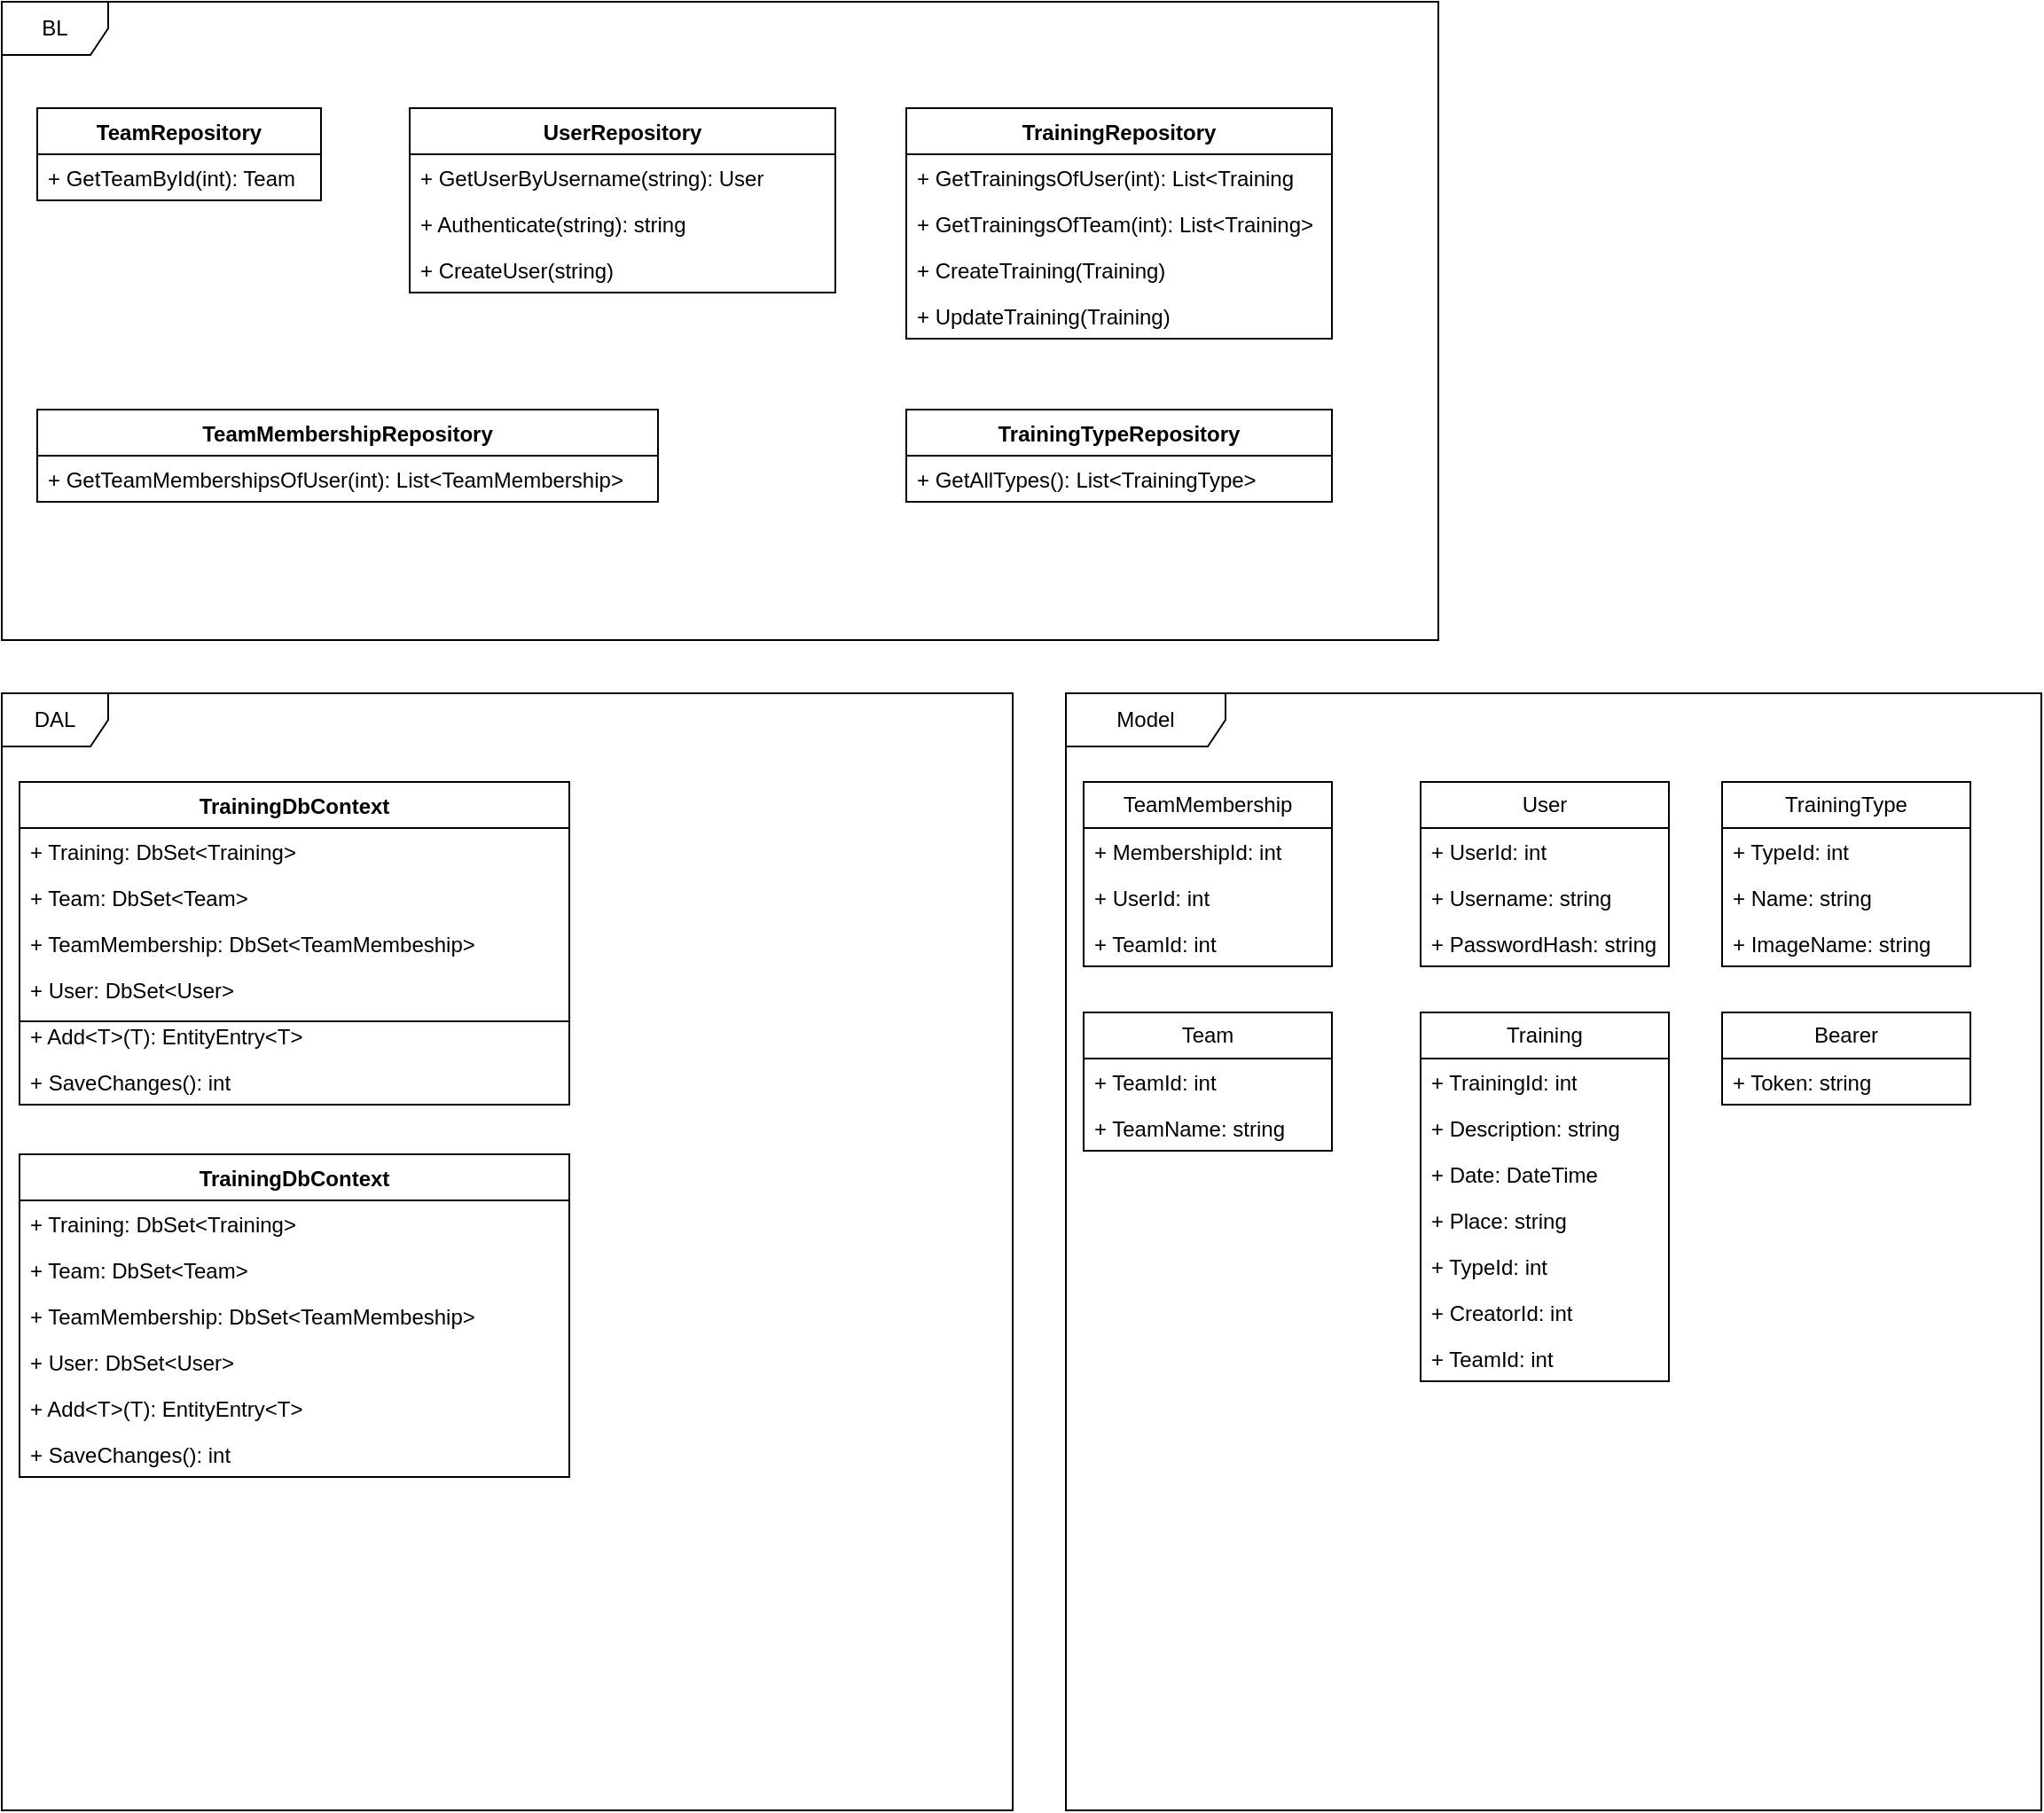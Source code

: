 <mxfile version="24.4.0" type="device">
  <diagram name="Seite-1" id="uMjXxmkkuZeeh5AHUWgY">
    <mxGraphModel dx="1134" dy="780" grid="1" gridSize="10" guides="1" tooltips="1" connect="1" arrows="1" fold="1" page="1" pageScale="1" pageWidth="827" pageHeight="1169" math="0" shadow="0">
      <root>
        <mxCell id="0" />
        <mxCell id="1" parent="0" />
        <mxCell id="NLblKemPKj1aHI5OshAv-1" value="TrainingDbContext" style="swimlane;fontStyle=1;align=center;verticalAlign=top;childLayout=stackLayout;horizontal=1;startSize=26;horizontalStack=0;resizeParent=1;resizeParentMax=0;resizeLast=0;collapsible=1;marginBottom=0;whiteSpace=wrap;html=1;" parent="1" vertex="1">
          <mxGeometry x="10" y="440" width="310" height="182" as="geometry" />
        </mxCell>
        <mxCell id="NLblKemPKj1aHI5OshAv-2" value="+ Training: DbSet&amp;lt;Training&amp;gt;" style="text;strokeColor=none;fillColor=none;align=left;verticalAlign=top;spacingLeft=4;spacingRight=4;overflow=hidden;rotatable=0;points=[[0,0.5],[1,0.5]];portConstraint=eastwest;whiteSpace=wrap;html=1;" parent="NLblKemPKj1aHI5OshAv-1" vertex="1">
          <mxGeometry y="26" width="310" height="26" as="geometry" />
        </mxCell>
        <mxCell id="NLblKemPKj1aHI5OshAv-17" value="+ Team: DbSet&amp;lt;Team&amp;gt;" style="text;strokeColor=none;fillColor=none;align=left;verticalAlign=top;spacingLeft=4;spacingRight=4;overflow=hidden;rotatable=0;points=[[0,0.5],[1,0.5]];portConstraint=eastwest;whiteSpace=wrap;html=1;" parent="NLblKemPKj1aHI5OshAv-1" vertex="1">
          <mxGeometry y="52" width="310" height="26" as="geometry" />
        </mxCell>
        <mxCell id="NLblKemPKj1aHI5OshAv-18" value="+ TeamMembership: DbSet&amp;lt;TeamMembeship&amp;gt;" style="text;strokeColor=none;fillColor=none;align=left;verticalAlign=top;spacingLeft=4;spacingRight=4;overflow=hidden;rotatable=0;points=[[0,0.5],[1,0.5]];portConstraint=eastwest;whiteSpace=wrap;html=1;" parent="NLblKemPKj1aHI5OshAv-1" vertex="1">
          <mxGeometry y="78" width="310" height="26" as="geometry" />
        </mxCell>
        <mxCell id="NLblKemPKj1aHI5OshAv-19" value="+ User: DbSet&amp;lt;User&amp;gt;" style="text;strokeColor=none;fillColor=none;align=left;verticalAlign=top;spacingLeft=4;spacingRight=4;overflow=hidden;rotatable=0;points=[[0,0.5],[1,0.5]];portConstraint=eastwest;whiteSpace=wrap;html=1;" parent="NLblKemPKj1aHI5OshAv-1" vertex="1">
          <mxGeometry y="104" width="310" height="26" as="geometry" />
        </mxCell>
        <mxCell id="NLblKemPKj1aHI5OshAv-21" value="+ Add&amp;lt;T&amp;gt;(T): EntityEntry&amp;lt;T&amp;gt;" style="text;strokeColor=none;fillColor=none;align=left;verticalAlign=top;spacingLeft=4;spacingRight=4;overflow=hidden;rotatable=0;points=[[0,0.5],[1,0.5]];portConstraint=eastwest;whiteSpace=wrap;html=1;" parent="NLblKemPKj1aHI5OshAv-1" vertex="1">
          <mxGeometry y="130" width="310" height="26" as="geometry" />
        </mxCell>
        <mxCell id="NLblKemPKj1aHI5OshAv-22" value="+ SaveChanges(): int" style="text;strokeColor=none;fillColor=none;align=left;verticalAlign=top;spacingLeft=4;spacingRight=4;overflow=hidden;rotatable=0;points=[[0,0.5],[1,0.5]];portConstraint=eastwest;whiteSpace=wrap;html=1;" parent="NLblKemPKj1aHI5OshAv-1" vertex="1">
          <mxGeometry y="156" width="310" height="26" as="geometry" />
        </mxCell>
        <mxCell id="NLblKemPKj1aHI5OshAv-7" value="DAL" style="shape=umlFrame;whiteSpace=wrap;html=1;pointerEvents=0;" parent="1" vertex="1">
          <mxGeometry y="390" width="570" height="630" as="geometry" />
        </mxCell>
        <mxCell id="NLblKemPKj1aHI5OshAv-23" value="" style="line;strokeWidth=1;fillColor=none;align=left;verticalAlign=middle;spacingTop=-1;spacingLeft=3;spacingRight=3;rotatable=0;labelPosition=right;points=[];portConstraint=eastwest;strokeColor=inherit;" parent="1" vertex="1">
          <mxGeometry x="10" y="571" width="310" height="8" as="geometry" />
        </mxCell>
        <mxCell id="NLblKemPKj1aHI5OshAv-24" value="Bearer" style="swimlane;fontStyle=0;childLayout=stackLayout;horizontal=1;startSize=26;fillColor=none;horizontalStack=0;resizeParent=1;resizeParentMax=0;resizeLast=0;collapsible=1;marginBottom=0;whiteSpace=wrap;html=1;" parent="1" vertex="1">
          <mxGeometry x="970" y="570" width="140" height="52" as="geometry" />
        </mxCell>
        <mxCell id="NLblKemPKj1aHI5OshAv-25" value="+ Token: string" style="text;strokeColor=none;fillColor=none;align=left;verticalAlign=top;spacingLeft=4;spacingRight=4;overflow=hidden;rotatable=0;points=[[0,0.5],[1,0.5]];portConstraint=eastwest;whiteSpace=wrap;html=1;" parent="NLblKemPKj1aHI5OshAv-24" vertex="1">
          <mxGeometry y="26" width="140" height="26" as="geometry" />
        </mxCell>
        <mxCell id="NLblKemPKj1aHI5OshAv-32" value="TeamMembership" style="swimlane;fontStyle=0;childLayout=stackLayout;horizontal=1;startSize=26;fillColor=none;horizontalStack=0;resizeParent=1;resizeParentMax=0;resizeLast=0;collapsible=1;marginBottom=0;whiteSpace=wrap;html=1;" parent="1" vertex="1">
          <mxGeometry x="610" y="440" width="140" height="104" as="geometry" />
        </mxCell>
        <mxCell id="NLblKemPKj1aHI5OshAv-33" value="+ MembershipId: int" style="text;strokeColor=none;fillColor=none;align=left;verticalAlign=top;spacingLeft=4;spacingRight=4;overflow=hidden;rotatable=0;points=[[0,0.5],[1,0.5]];portConstraint=eastwest;whiteSpace=wrap;html=1;" parent="NLblKemPKj1aHI5OshAv-32" vertex="1">
          <mxGeometry y="26" width="140" height="26" as="geometry" />
        </mxCell>
        <mxCell id="NLblKemPKj1aHI5OshAv-34" value="+ UserId: int" style="text;strokeColor=none;fillColor=none;align=left;verticalAlign=top;spacingLeft=4;spacingRight=4;overflow=hidden;rotatable=0;points=[[0,0.5],[1,0.5]];portConstraint=eastwest;whiteSpace=wrap;html=1;" parent="NLblKemPKj1aHI5OshAv-32" vertex="1">
          <mxGeometry y="52" width="140" height="26" as="geometry" />
        </mxCell>
        <mxCell id="NLblKemPKj1aHI5OshAv-35" value="+ TeamId: int" style="text;strokeColor=none;fillColor=none;align=left;verticalAlign=top;spacingLeft=4;spacingRight=4;overflow=hidden;rotatable=0;points=[[0,0.5],[1,0.5]];portConstraint=eastwest;whiteSpace=wrap;html=1;" parent="NLblKemPKj1aHI5OshAv-32" vertex="1">
          <mxGeometry y="78" width="140" height="26" as="geometry" />
        </mxCell>
        <mxCell id="NLblKemPKj1aHI5OshAv-36" value="Training" style="swimlane;fontStyle=0;childLayout=stackLayout;horizontal=1;startSize=26;fillColor=none;horizontalStack=0;resizeParent=1;resizeParentMax=0;resizeLast=0;collapsible=1;marginBottom=0;whiteSpace=wrap;html=1;" parent="1" vertex="1">
          <mxGeometry x="800" y="570" width="140" height="208" as="geometry" />
        </mxCell>
        <mxCell id="NLblKemPKj1aHI5OshAv-37" value="+ TrainingId: int" style="text;strokeColor=none;fillColor=none;align=left;verticalAlign=top;spacingLeft=4;spacingRight=4;overflow=hidden;rotatable=0;points=[[0,0.5],[1,0.5]];portConstraint=eastwest;whiteSpace=wrap;html=1;" parent="NLblKemPKj1aHI5OshAv-36" vertex="1">
          <mxGeometry y="26" width="140" height="26" as="geometry" />
        </mxCell>
        <mxCell id="NLblKemPKj1aHI5OshAv-38" value="+ Description: string" style="text;strokeColor=none;fillColor=none;align=left;verticalAlign=top;spacingLeft=4;spacingRight=4;overflow=hidden;rotatable=0;points=[[0,0.5],[1,0.5]];portConstraint=eastwest;whiteSpace=wrap;html=1;" parent="NLblKemPKj1aHI5OshAv-36" vertex="1">
          <mxGeometry y="52" width="140" height="26" as="geometry" />
        </mxCell>
        <mxCell id="NLblKemPKj1aHI5OshAv-39" value="+ Date: DateTime" style="text;strokeColor=none;fillColor=none;align=left;verticalAlign=top;spacingLeft=4;spacingRight=4;overflow=hidden;rotatable=0;points=[[0,0.5],[1,0.5]];portConstraint=eastwest;whiteSpace=wrap;html=1;" parent="NLblKemPKj1aHI5OshAv-36" vertex="1">
          <mxGeometry y="78" width="140" height="26" as="geometry" />
        </mxCell>
        <mxCell id="NLblKemPKj1aHI5OshAv-40" value="+ Place: string" style="text;strokeColor=none;fillColor=none;align=left;verticalAlign=top;spacingLeft=4;spacingRight=4;overflow=hidden;rotatable=0;points=[[0,0.5],[1,0.5]];portConstraint=eastwest;whiteSpace=wrap;html=1;" parent="NLblKemPKj1aHI5OshAv-36" vertex="1">
          <mxGeometry y="104" width="140" height="26" as="geometry" />
        </mxCell>
        <mxCell id="NLblKemPKj1aHI5OshAv-41" value="+ TypeId: int" style="text;strokeColor=none;fillColor=none;align=left;verticalAlign=top;spacingLeft=4;spacingRight=4;overflow=hidden;rotatable=0;points=[[0,0.5],[1,0.5]];portConstraint=eastwest;whiteSpace=wrap;html=1;" parent="NLblKemPKj1aHI5OshAv-36" vertex="1">
          <mxGeometry y="130" width="140" height="26" as="geometry" />
        </mxCell>
        <mxCell id="NLblKemPKj1aHI5OshAv-42" value="+ CreatorId: int" style="text;strokeColor=none;fillColor=none;align=left;verticalAlign=top;spacingLeft=4;spacingRight=4;overflow=hidden;rotatable=0;points=[[0,0.5],[1,0.5]];portConstraint=eastwest;whiteSpace=wrap;html=1;" parent="NLblKemPKj1aHI5OshAv-36" vertex="1">
          <mxGeometry y="156" width="140" height="26" as="geometry" />
        </mxCell>
        <mxCell id="NLblKemPKj1aHI5OshAv-43" value="+ TeamId: int" style="text;strokeColor=none;fillColor=none;align=left;verticalAlign=top;spacingLeft=4;spacingRight=4;overflow=hidden;rotatable=0;points=[[0,0.5],[1,0.5]];portConstraint=eastwest;whiteSpace=wrap;html=1;" parent="NLblKemPKj1aHI5OshAv-36" vertex="1">
          <mxGeometry y="182" width="140" height="26" as="geometry" />
        </mxCell>
        <mxCell id="NLblKemPKj1aHI5OshAv-52" value="TrainingType" style="swimlane;fontStyle=0;childLayout=stackLayout;horizontal=1;startSize=26;fillColor=none;horizontalStack=0;resizeParent=1;resizeParentMax=0;resizeLast=0;collapsible=1;marginBottom=0;whiteSpace=wrap;html=1;" parent="1" vertex="1">
          <mxGeometry x="970" y="440" width="140" height="104" as="geometry" />
        </mxCell>
        <mxCell id="NLblKemPKj1aHI5OshAv-53" value="+ TypeId: int" style="text;strokeColor=none;fillColor=none;align=left;verticalAlign=top;spacingLeft=4;spacingRight=4;overflow=hidden;rotatable=0;points=[[0,0.5],[1,0.5]];portConstraint=eastwest;whiteSpace=wrap;html=1;" parent="NLblKemPKj1aHI5OshAv-52" vertex="1">
          <mxGeometry y="26" width="140" height="26" as="geometry" />
        </mxCell>
        <mxCell id="NLblKemPKj1aHI5OshAv-54" value="+ Name: string" style="text;strokeColor=none;fillColor=none;align=left;verticalAlign=top;spacingLeft=4;spacingRight=4;overflow=hidden;rotatable=0;points=[[0,0.5],[1,0.5]];portConstraint=eastwest;whiteSpace=wrap;html=1;" parent="NLblKemPKj1aHI5OshAv-52" vertex="1">
          <mxGeometry y="52" width="140" height="26" as="geometry" />
        </mxCell>
        <mxCell id="NLblKemPKj1aHI5OshAv-55" value="+ ImageName: string" style="text;strokeColor=none;fillColor=none;align=left;verticalAlign=top;spacingLeft=4;spacingRight=4;overflow=hidden;rotatable=0;points=[[0,0.5],[1,0.5]];portConstraint=eastwest;whiteSpace=wrap;html=1;" parent="NLblKemPKj1aHI5OshAv-52" vertex="1">
          <mxGeometry y="78" width="140" height="26" as="geometry" />
        </mxCell>
        <mxCell id="NLblKemPKj1aHI5OshAv-56" value="User" style="swimlane;fontStyle=0;childLayout=stackLayout;horizontal=1;startSize=26;fillColor=none;horizontalStack=0;resizeParent=1;resizeParentMax=0;resizeLast=0;collapsible=1;marginBottom=0;whiteSpace=wrap;html=1;" parent="1" vertex="1">
          <mxGeometry x="800" y="440" width="140" height="104" as="geometry" />
        </mxCell>
        <mxCell id="NLblKemPKj1aHI5OshAv-57" value="+ UserId: int" style="text;strokeColor=none;fillColor=none;align=left;verticalAlign=top;spacingLeft=4;spacingRight=4;overflow=hidden;rotatable=0;points=[[0,0.5],[1,0.5]];portConstraint=eastwest;whiteSpace=wrap;html=1;" parent="NLblKemPKj1aHI5OshAv-56" vertex="1">
          <mxGeometry y="26" width="140" height="26" as="geometry" />
        </mxCell>
        <mxCell id="NLblKemPKj1aHI5OshAv-58" value="+ Username: string" style="text;strokeColor=none;fillColor=none;align=left;verticalAlign=top;spacingLeft=4;spacingRight=4;overflow=hidden;rotatable=0;points=[[0,0.5],[1,0.5]];portConstraint=eastwest;whiteSpace=wrap;html=1;" parent="NLblKemPKj1aHI5OshAv-56" vertex="1">
          <mxGeometry y="52" width="140" height="26" as="geometry" />
        </mxCell>
        <mxCell id="NLblKemPKj1aHI5OshAv-59" value="+ PasswordHash: string" style="text;strokeColor=none;fillColor=none;align=left;verticalAlign=top;spacingLeft=4;spacingRight=4;overflow=hidden;rotatable=0;points=[[0,0.5],[1,0.5]];portConstraint=eastwest;whiteSpace=wrap;html=1;" parent="NLblKemPKj1aHI5OshAv-56" vertex="1">
          <mxGeometry y="78" width="140" height="26" as="geometry" />
        </mxCell>
        <mxCell id="NLblKemPKj1aHI5OshAv-60" value="UserRepository" style="swimlane;fontStyle=1;childLayout=stackLayout;horizontal=1;startSize=26;fillColor=default;horizontalStack=0;resizeParent=1;resizeParentMax=0;resizeLast=0;collapsible=1;marginBottom=0;whiteSpace=wrap;html=1;strokeWidth=1;strokeColor=default;align=center;verticalAlign=top;fontFamily=Helvetica;fontSize=12;fontColor=default;" parent="1" vertex="1">
          <mxGeometry x="230" y="60" width="240" height="104" as="geometry" />
        </mxCell>
        <mxCell id="NLblKemPKj1aHI5OshAv-62" value="+ GetUserByUsername(string): User" style="text;strokeColor=none;fillColor=none;align=left;verticalAlign=top;spacingLeft=4;spacingRight=4;overflow=hidden;rotatable=0;points=[[0,0.5],[1,0.5]];portConstraint=eastwest;whiteSpace=wrap;html=1;fontFamily=Helvetica;fontSize=12;fontColor=default;fontStyle=0;" parent="NLblKemPKj1aHI5OshAv-60" vertex="1">
          <mxGeometry y="26" width="240" height="26" as="geometry" />
        </mxCell>
        <mxCell id="NLblKemPKj1aHI5OshAv-61" value="+ Authenticate(string): string" style="text;strokeColor=none;fillColor=none;align=left;verticalAlign=top;spacingLeft=4;spacingRight=4;overflow=hidden;rotatable=0;points=[[0,0.5],[1,0.5]];portConstraint=eastwest;whiteSpace=wrap;html=1;fontFamily=Helvetica;fontSize=12;fontColor=default;fontStyle=0;" parent="NLblKemPKj1aHI5OshAv-60" vertex="1">
          <mxGeometry y="52" width="240" height="26" as="geometry" />
        </mxCell>
        <mxCell id="NLblKemPKj1aHI5OshAv-63" value="+ CreateUser(string)" style="text;strokeColor=none;fillColor=none;align=left;verticalAlign=top;spacingLeft=4;spacingRight=4;overflow=hidden;rotatable=0;points=[[0,0.5],[1,0.5]];portConstraint=eastwest;whiteSpace=wrap;html=1;fontFamily=Helvetica;fontSize=12;fontColor=default;fontStyle=0;" parent="NLblKemPKj1aHI5OshAv-60" vertex="1">
          <mxGeometry y="78" width="240" height="26" as="geometry" />
        </mxCell>
        <mxCell id="NLblKemPKj1aHI5OshAv-65" value="BL" style="shape=umlFrame;whiteSpace=wrap;html=1;pointerEvents=0;" parent="1" vertex="1">
          <mxGeometry width="810" height="360" as="geometry" />
        </mxCell>
        <mxCell id="NLblKemPKj1aHI5OshAv-66" value="TeamMembershipRepository" style="swimlane;fontStyle=1;align=center;verticalAlign=top;childLayout=stackLayout;horizontal=1;startSize=26;horizontalStack=0;resizeParent=1;resizeParentMax=0;resizeLast=0;collapsible=1;marginBottom=0;whiteSpace=wrap;html=1;" parent="1" vertex="1">
          <mxGeometry x="20" y="230" width="350" height="52" as="geometry">
            <mxRectangle x="10" y="200" width="190" height="30" as="alternateBounds" />
          </mxGeometry>
        </mxCell>
        <mxCell id="NLblKemPKj1aHI5OshAv-67" value="+ GetTeamMembershipsOfUser(int): List&amp;lt;TeamMembership&amp;gt;" style="text;strokeColor=none;fillColor=none;align=left;verticalAlign=top;spacingLeft=4;spacingRight=4;overflow=hidden;rotatable=0;points=[[0,0.5],[1,0.5]];portConstraint=eastwest;whiteSpace=wrap;html=1;" parent="NLblKemPKj1aHI5OshAv-66" vertex="1">
          <mxGeometry y="26" width="350" height="26" as="geometry" />
        </mxCell>
        <mxCell id="NLblKemPKj1aHI5OshAv-70" value="TeamRepository" style="swimlane;fontStyle=1;align=center;verticalAlign=top;childLayout=stackLayout;horizontal=1;startSize=26;horizontalStack=0;resizeParent=1;resizeParentMax=0;resizeLast=0;collapsible=1;marginBottom=0;whiteSpace=wrap;html=1;" parent="1" vertex="1">
          <mxGeometry x="20" y="60" width="160" height="52" as="geometry" />
        </mxCell>
        <mxCell id="NLblKemPKj1aHI5OshAv-71" value="+ GetTeamById(int): Team" style="text;strokeColor=none;fillColor=none;align=left;verticalAlign=top;spacingLeft=4;spacingRight=4;overflow=hidden;rotatable=0;points=[[0,0.5],[1,0.5]];portConstraint=eastwest;whiteSpace=wrap;html=1;" parent="NLblKemPKj1aHI5OshAv-70" vertex="1">
          <mxGeometry y="26" width="160" height="26" as="geometry" />
        </mxCell>
        <mxCell id="NLblKemPKj1aHI5OshAv-74" value="TrainingRepository" style="swimlane;fontStyle=1;align=center;verticalAlign=top;childLayout=stackLayout;horizontal=1;startSize=26;horizontalStack=0;resizeParent=1;resizeParentMax=0;resizeLast=0;collapsible=1;marginBottom=0;whiteSpace=wrap;html=1;" parent="1" vertex="1">
          <mxGeometry x="510" y="60" width="240" height="130" as="geometry" />
        </mxCell>
        <mxCell id="NLblKemPKj1aHI5OshAv-75" value="+ GetTrainingsOfUser(int): List&amp;lt;Training" style="text;strokeColor=none;fillColor=none;align=left;verticalAlign=top;spacingLeft=4;spacingRight=4;overflow=hidden;rotatable=0;points=[[0,0.5],[1,0.5]];portConstraint=eastwest;whiteSpace=wrap;html=1;" parent="NLblKemPKj1aHI5OshAv-74" vertex="1">
          <mxGeometry y="26" width="240" height="26" as="geometry" />
        </mxCell>
        <mxCell id="NLblKemPKj1aHI5OshAv-76" value="+ GetTrainingsOfTeam(int): List&amp;lt;Training&amp;gt;" style="text;strokeColor=none;fillColor=none;align=left;verticalAlign=top;spacingLeft=4;spacingRight=4;overflow=hidden;rotatable=0;points=[[0,0.5],[1,0.5]];portConstraint=eastwest;whiteSpace=wrap;html=1;" parent="NLblKemPKj1aHI5OshAv-74" vertex="1">
          <mxGeometry y="52" width="240" height="26" as="geometry" />
        </mxCell>
        <mxCell id="NLblKemPKj1aHI5OshAv-77" value="+ CreateTraining(Training)" style="text;strokeColor=none;fillColor=none;align=left;verticalAlign=top;spacingLeft=4;spacingRight=4;overflow=hidden;rotatable=0;points=[[0,0.5],[1,0.5]];portConstraint=eastwest;whiteSpace=wrap;html=1;" parent="NLblKemPKj1aHI5OshAv-74" vertex="1">
          <mxGeometry y="78" width="240" height="26" as="geometry" />
        </mxCell>
        <mxCell id="NLblKemPKj1aHI5OshAv-78" value="+ UpdateTraining(Training)" style="text;strokeColor=none;fillColor=none;align=left;verticalAlign=top;spacingLeft=4;spacingRight=4;overflow=hidden;rotatable=0;points=[[0,0.5],[1,0.5]];portConstraint=eastwest;whiteSpace=wrap;html=1;" parent="NLblKemPKj1aHI5OshAv-74" vertex="1">
          <mxGeometry y="104" width="240" height="26" as="geometry" />
        </mxCell>
        <mxCell id="NLblKemPKj1aHI5OshAv-79" value="TrainingTypeRepository" style="swimlane;fontStyle=1;align=center;verticalAlign=top;childLayout=stackLayout;horizontal=1;startSize=26;horizontalStack=0;resizeParent=1;resizeParentMax=0;resizeLast=0;collapsible=1;marginBottom=0;whiteSpace=wrap;html=1;" parent="1" vertex="1">
          <mxGeometry x="510" y="230" width="240" height="52" as="geometry" />
        </mxCell>
        <mxCell id="NLblKemPKj1aHI5OshAv-80" value="+ GetAllTypes(): List&amp;lt;TrainingType&amp;gt;" style="text;strokeColor=none;fillColor=none;align=left;verticalAlign=top;spacingLeft=4;spacingRight=4;overflow=hidden;rotatable=0;points=[[0,0.5],[1,0.5]];portConstraint=eastwest;whiteSpace=wrap;html=1;" parent="NLblKemPKj1aHI5OshAv-79" vertex="1">
          <mxGeometry y="26" width="240" height="26" as="geometry" />
        </mxCell>
        <mxCell id="lJOYhQJwrU298Jyp5MXR-1" value="Model" style="shape=umlFrame;whiteSpace=wrap;html=1;pointerEvents=0;width=90;height=30;" parent="1" vertex="1">
          <mxGeometry x="600" y="390" width="550" height="630" as="geometry" />
        </mxCell>
        <mxCell id="NLblKemPKj1aHI5OshAv-28" value="Team" style="swimlane;fontStyle=0;childLayout=stackLayout;horizontal=1;startSize=26;fillColor=none;horizontalStack=0;resizeParent=1;resizeParentMax=0;resizeLast=0;collapsible=1;marginBottom=0;whiteSpace=wrap;html=1;" parent="1" vertex="1">
          <mxGeometry x="610" y="570" width="140" height="78" as="geometry" />
        </mxCell>
        <mxCell id="NLblKemPKj1aHI5OshAv-29" value="+ TeamId: int" style="text;strokeColor=none;fillColor=none;align=left;verticalAlign=top;spacingLeft=4;spacingRight=4;overflow=hidden;rotatable=0;points=[[0,0.5],[1,0.5]];portConstraint=eastwest;whiteSpace=wrap;html=1;" parent="NLblKemPKj1aHI5OshAv-28" vertex="1">
          <mxGeometry y="26" width="140" height="26" as="geometry" />
        </mxCell>
        <mxCell id="NLblKemPKj1aHI5OshAv-30" value="+ TeamName: string" style="text;strokeColor=none;fillColor=none;align=left;verticalAlign=top;spacingLeft=4;spacingRight=4;overflow=hidden;rotatable=0;points=[[0,0.5],[1,0.5]];portConstraint=eastwest;whiteSpace=wrap;html=1;" parent="NLblKemPKj1aHI5OshAv-28" vertex="1">
          <mxGeometry y="52" width="140" height="26" as="geometry" />
        </mxCell>
        <mxCell id="lJOYhQJwrU298Jyp5MXR-2" value="TrainingDbContext" style="swimlane;fontStyle=1;align=center;verticalAlign=top;childLayout=stackLayout;horizontal=1;startSize=26;horizontalStack=0;resizeParent=1;resizeParentMax=0;resizeLast=0;collapsible=1;marginBottom=0;whiteSpace=wrap;html=1;" parent="1" vertex="1">
          <mxGeometry x="10" y="650" width="310" height="182" as="geometry" />
        </mxCell>
        <mxCell id="lJOYhQJwrU298Jyp5MXR-3" value="+ Training: DbSet&amp;lt;Training&amp;gt;" style="text;strokeColor=none;fillColor=none;align=left;verticalAlign=top;spacingLeft=4;spacingRight=4;overflow=hidden;rotatable=0;points=[[0,0.5],[1,0.5]];portConstraint=eastwest;whiteSpace=wrap;html=1;" parent="lJOYhQJwrU298Jyp5MXR-2" vertex="1">
          <mxGeometry y="26" width="310" height="26" as="geometry" />
        </mxCell>
        <mxCell id="lJOYhQJwrU298Jyp5MXR-4" value="+ Team: DbSet&amp;lt;Team&amp;gt;" style="text;strokeColor=none;fillColor=none;align=left;verticalAlign=top;spacingLeft=4;spacingRight=4;overflow=hidden;rotatable=0;points=[[0,0.5],[1,0.5]];portConstraint=eastwest;whiteSpace=wrap;html=1;" parent="lJOYhQJwrU298Jyp5MXR-2" vertex="1">
          <mxGeometry y="52" width="310" height="26" as="geometry" />
        </mxCell>
        <mxCell id="lJOYhQJwrU298Jyp5MXR-5" value="+ TeamMembership: DbSet&amp;lt;TeamMembeship&amp;gt;" style="text;strokeColor=none;fillColor=none;align=left;verticalAlign=top;spacingLeft=4;spacingRight=4;overflow=hidden;rotatable=0;points=[[0,0.5],[1,0.5]];portConstraint=eastwest;whiteSpace=wrap;html=1;" parent="lJOYhQJwrU298Jyp5MXR-2" vertex="1">
          <mxGeometry y="78" width="310" height="26" as="geometry" />
        </mxCell>
        <mxCell id="lJOYhQJwrU298Jyp5MXR-6" value="+ User: DbSet&amp;lt;User&amp;gt;" style="text;strokeColor=none;fillColor=none;align=left;verticalAlign=top;spacingLeft=4;spacingRight=4;overflow=hidden;rotatable=0;points=[[0,0.5],[1,0.5]];portConstraint=eastwest;whiteSpace=wrap;html=1;" parent="lJOYhQJwrU298Jyp5MXR-2" vertex="1">
          <mxGeometry y="104" width="310" height="26" as="geometry" />
        </mxCell>
        <mxCell id="lJOYhQJwrU298Jyp5MXR-7" value="+ Add&amp;lt;T&amp;gt;(T): EntityEntry&amp;lt;T&amp;gt;" style="text;strokeColor=none;fillColor=none;align=left;verticalAlign=top;spacingLeft=4;spacingRight=4;overflow=hidden;rotatable=0;points=[[0,0.5],[1,0.5]];portConstraint=eastwest;whiteSpace=wrap;html=1;" parent="lJOYhQJwrU298Jyp5MXR-2" vertex="1">
          <mxGeometry y="130" width="310" height="26" as="geometry" />
        </mxCell>
        <mxCell id="lJOYhQJwrU298Jyp5MXR-8" value="+ SaveChanges(): int" style="text;strokeColor=none;fillColor=none;align=left;verticalAlign=top;spacingLeft=4;spacingRight=4;overflow=hidden;rotatable=0;points=[[0,0.5],[1,0.5]];portConstraint=eastwest;whiteSpace=wrap;html=1;" parent="lJOYhQJwrU298Jyp5MXR-2" vertex="1">
          <mxGeometry y="156" width="310" height="26" as="geometry" />
        </mxCell>
      </root>
    </mxGraphModel>
  </diagram>
</mxfile>
